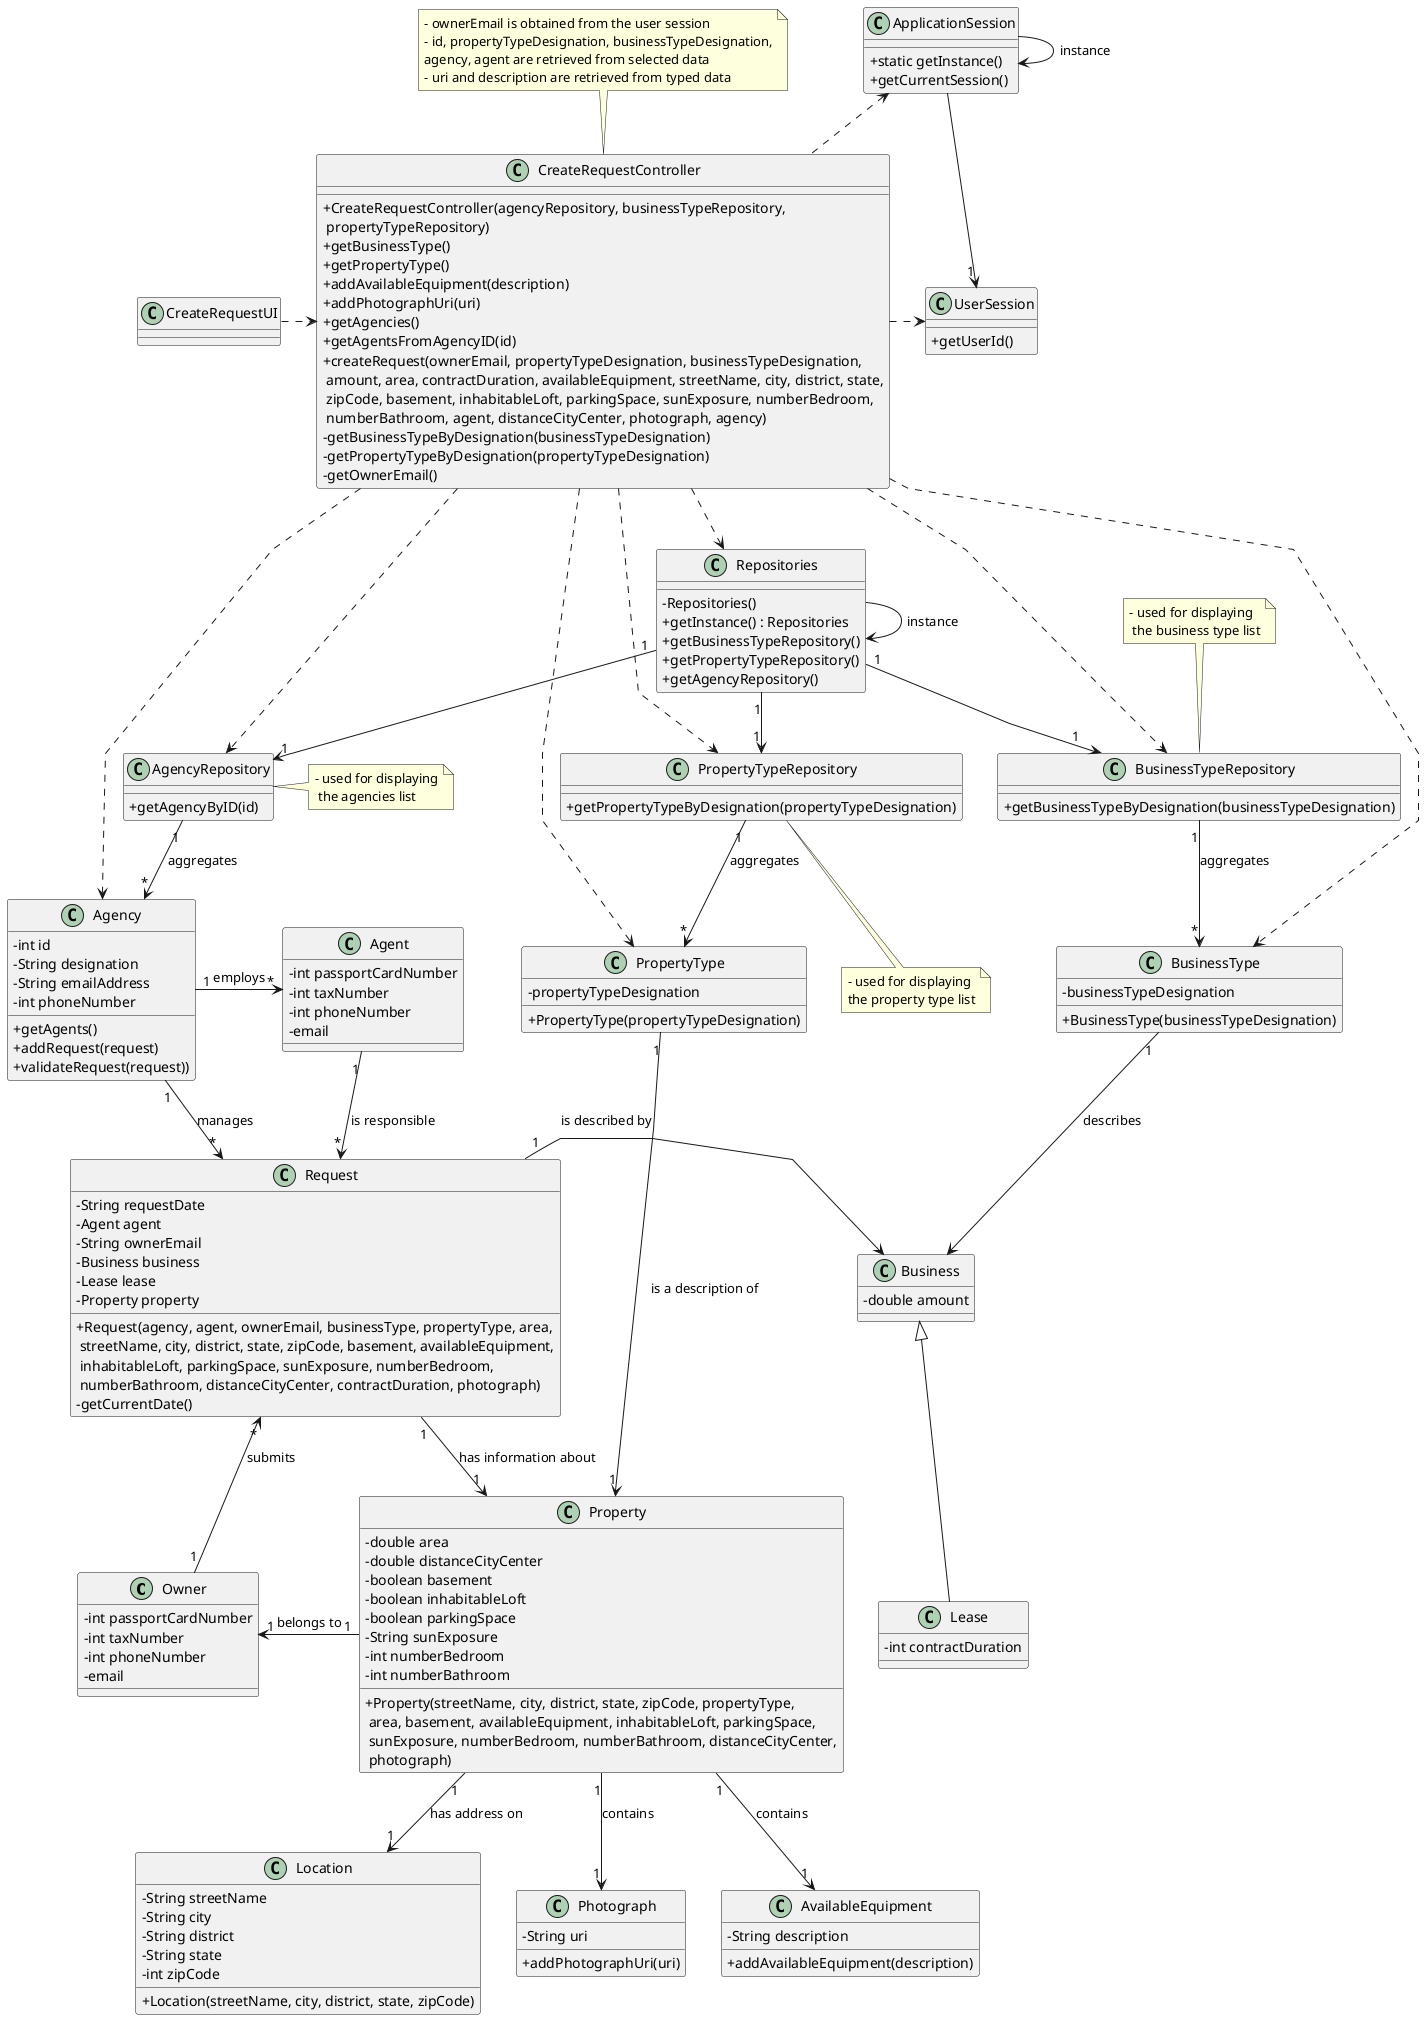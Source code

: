 @startuml

'skinparam monochrome true
skinparam packageStyle rectangle
skinparam shadowing false
skinparam linetype polyline
'skinparam linetype orto

skinparam classAttributeIconSize 0

'left to right direction

class Owner {
    - int passportCardNumber
    - int taxNumber
    - int phoneNumber
    - email
}

class CreateRequestUI {}

class CreateRequestController {
    + CreateRequestController(agencyRepository, businessTypeRepository,\n propertyTypeRepository)
    + getBusinessType()
    + getPropertyType()
    + addAvailableEquipment(description)
    + addPhotographUri(uri)
    + getAgencies()
    + getAgentsFromAgencyID(id)
    + createRequest(ownerEmail, propertyTypeDesignation, businessTypeDesignation,\n amount, area, contractDuration, availableEquipment, streetName, city, district, state,\n zipCode, basement, inhabitableLoft, parkingSpace, sunExposure, numberBedroom,\n numberBathroom, agent, distanceCityCenter, photograph, agency)
    - getBusinessTypeByDesignation(businessTypeDesignation)
    - getPropertyTypeByDesignation(propertyTypeDesignation)
    - getOwnerEmail()
}

note top of CreateRequestController
    - ownerEmail is obtained from the user session
    - id, propertyTypeDesignation, businessTypeDesignation,
    agency, agent are retrieved from selected data
    - uri and description are retrieved from typed data
end note

class PropertyTypeRepository {
    + getPropertyTypeByDesignation(propertyTypeDesignation)
}

note bottom of PropertyTypeRepository
    - used for displaying
    the property type list
end note

class BusinessTypeRepository {
    + getBusinessTypeByDesignation(businessTypeDesignation)
}

note top of BusinessTypeRepository
    - used for displaying
     the business type list
end note

class PropertyType {
    - propertyTypeDesignation
    + PropertyType(propertyTypeDesignation)
}

class BusinessType {
    - businessTypeDesignation
    + BusinessType(businessTypeDesignation)
}

class AgencyRepository {
    + getAgencyByID(id)
}
note right of AgencyRepository
    - used for displaying
     the agencies list
end note

class Agency {
    - int id
    - String designation
    - String emailAddress
    - int phoneNumber
    + getAgents()
    + addRequest(request)
    + validateRequest(request))
}

class Agent {
    - int passportCardNumber
    - int taxNumber
    - int phoneNumber
    - email
}

class Repositories {
    - Repositories()
    + getInstance() : Repositories
    + getBusinessTypeRepository()
    + getPropertyTypeRepository()
    + getAgencyRepository()
}

class ApplicationSession
{
    + static getInstance()
    + getCurrentSession()
}

class UserSession
{
    + getUserId()
}

class Property {
    - double area
    - double distanceCityCenter
    - boolean basement
    - boolean inhabitableLoft
    - boolean parkingSpace
    - String sunExposure
    - int numberBedroom
    - int numberBathroom
    + Property(streetName, city, district, state, zipCode, propertyType,\n area, basement, availableEquipment, inhabitableLoft, parkingSpace,\n sunExposure, numberBedroom, numberBathroom, distanceCityCenter,\n photograph)
    }

class Location {
    - String streetName
    - String city
    - String district
    - String state
    - int zipCode
    + Location(streetName, city, district, state, zipCode)
}

class Photograph{
    - String uri
    + addPhotographUri(uri)
}

class AvailableEquipment{
    - String description
    + addAvailableEquipment(description)
}

class Request{
    - String requestDate
    - Agent agent
    - String ownerEmail
    - Business business
    - Lease lease
    - Property property
    + Request(agency, agent, ownerEmail, businessType, propertyType, area,\n streetName, city, district, state, zipCode, basement, availableEquipment,\n inhabitableLoft, parkingSpace, sunExposure, numberBedroom,\n numberBathroom, distanceCityCenter, contractDuration, photograph)
    - getCurrentDate()
}

class Business{
    - double amount
}

class Lease extends Business{
    - int contractDuration
}

'RELATIONS

Repositories -> Repositories : instance

ApplicationSession -> ApplicationSession : instance

ApplicationSession --> "1" UserSession

CreateRequestController .left.> ApplicationSession

CreateRequestController .> UserSession

CreateRequestUI .right> CreateRequestController

CreateRequestController ..> Repositories

Repositories "1" -down-> "1" PropertyTypeRepository

Repositories "1" -down-> "1" BusinessTypeRepository

Repositories "1" -down-> "1" AgencyRepository

CreateRequestController ..> PropertyTypeRepository

CreateRequestController ..> BusinessTypeRepository

CreateRequestController ..> AgencyRepository

CreateRequestController ..> Agency

CreateRequestController ..> PropertyType

CreateRequestController ..> BusinessType

BusinessTypeRepository "1" -down-> "*" BusinessType : aggregates

PropertyTypeRepository "1" -down-> "*" PropertyType : aggregates

Agency "1" -right-> "*" Agent : employs

Request "1" --> "1" Property : has information about

Property "1" --> "1" Location : has address on

AgencyRepository "1" -down-> "*" Agency : aggregates

Property "1" -left-> "1" Owner : belongs to

Owner "1" -up-> "*" Request : submits

Property "1" --> "1" Photograph : contains

Property "1" --> "1" AvailableEquipment : contains

PropertyType "1" --> "1" Property : is a description of

BusinessType "1" --> Business : describes

Request "1" -right-> Business : is described by

Agency "1" --> "*" Request : manages

Agent "1" --> "*" Request : is responsible

@enduml